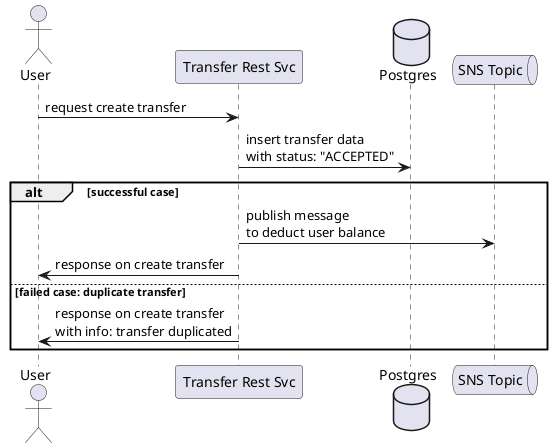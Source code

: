 @startuml
actor       User       as user
participant "Transfer Rest Svc" as svc
database    Postgres    as pg
queue       "SNS Topic" as SNS
user -> svc: request create transfer

svc -> pg: insert transfer data \nwith status: "ACCEPTED"

alt successful case

  svc -> SNS: publish message\nto deduct user balance
  svc -> user: response on create transfer

else failed case: duplicate transfer

  svc -> user: response on create transfer\nwith info: transfer duplicated
    
end

@enduml